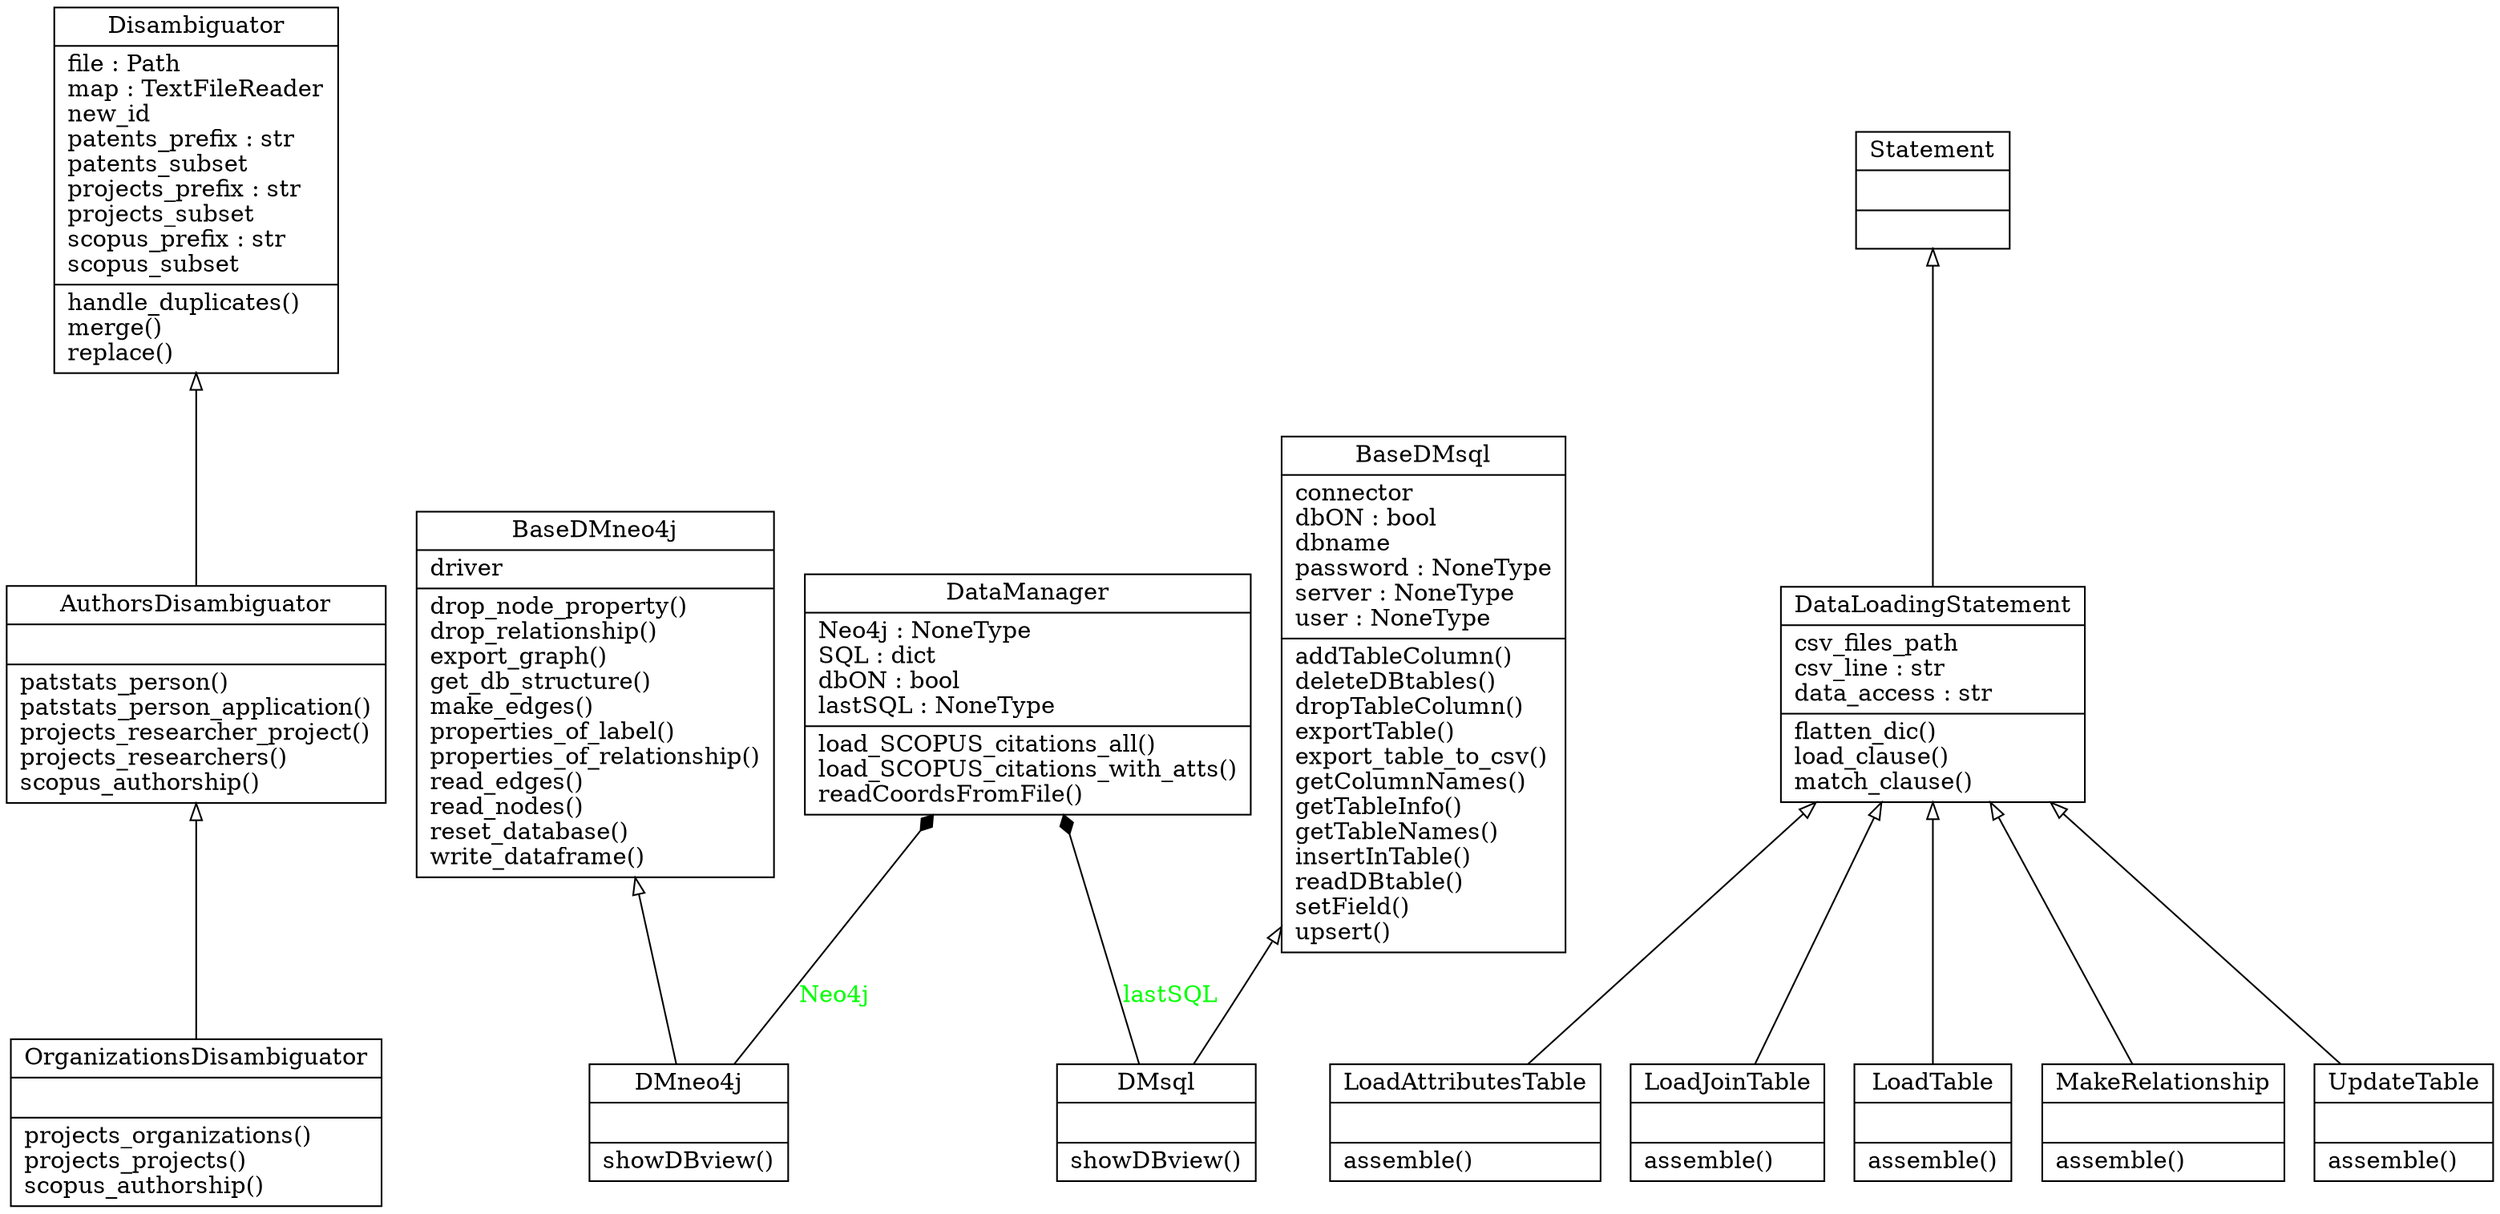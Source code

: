 digraph "classes" {
charset="utf-8"
rankdir=BT
"0" [label="{AuthorsDisambiguator|\l|patstats_person()\lpatstats_person_application()\lprojects_researcher_project()\lprojects_researchers()\lscopus_authorship()\l}", shape="record"];
"1" [label="{BaseDMneo4j|driver\l|drop_node_property()\ldrop_relationship()\lexport_graph()\lget_db_structure()\lmake_edges()\lproperties_of_label()\lproperties_of_relationship()\lread_edges()\lread_nodes()\lreset_database()\lwrite_dataframe()\l}", shape="record"];
"2" [label="{BaseDMsql|connector\ldbON : bool\ldbname\lpassword : NoneType\lserver : NoneType\luser : NoneType\l|addTableColumn()\ldeleteDBtables()\ldropTableColumn()\lexportTable()\lexport_table_to_csv()\lgetColumnNames()\lgetTableInfo()\lgetTableNames()\linsertInTable()\lreadDBtable()\lsetField()\lupsert()\l}", shape="record"];
"3" [label="{DMneo4j|\l|showDBview()\l}", shape="record"];
"4" [label="{DMsql|\l|showDBview()\l}", shape="record"];
"5" [label="{DataLoadingStatement|csv_files_path\lcsv_line : str\ldata_access : str\l|flatten_dic()\lload_clause()\lmatch_clause()\l}", shape="record"];
"6" [label="{DataManager|Neo4j : NoneType\lSQL : dict\ldbON : bool\llastSQL : NoneType\l|load_SCOPUS_citations_all()\lload_SCOPUS_citations_with_atts()\lreadCoordsFromFile()\l}", shape="record"];
"7" [label="{Disambiguator|file : Path\lmap : TextFileReader\lnew_id\lpatents_prefix : str\lpatents_subset\lprojects_prefix : str\lprojects_subset\lscopus_prefix : str\lscopus_subset\l|handle_duplicates()\lmerge()\lreplace()\l}", shape="record"];
"8" [label="{LoadAttributesTable|\l|assemble()\l}", shape="record"];
"9" [label="{LoadJoinTable|\l|assemble()\l}", shape="record"];
"10" [label="{LoadTable|\l|assemble()\l}", shape="record"];
"11" [label="{MakeRelationship|\l|assemble()\l}", shape="record"];
"12" [label="{OrganizationsDisambiguator|\l|projects_organizations()\lprojects_projects()\lscopus_authorship()\l}", shape="record"];
"13" [label="{Statement|\l|}", shape="record"];
"14" [label="{UpdateTable|\l|assemble()\l}", shape="record"];
"0" -> "7" [arrowhead="empty", arrowtail="none"];
"3" -> "1" [arrowhead="empty", arrowtail="none"];
"4" -> "2" [arrowhead="empty", arrowtail="none"];
"5" -> "13" [arrowhead="empty", arrowtail="none"];
"8" -> "5" [arrowhead="empty", arrowtail="none"];
"9" -> "5" [arrowhead="empty", arrowtail="none"];
"10" -> "5" [arrowhead="empty", arrowtail="none"];
"11" -> "5" [arrowhead="empty", arrowtail="none"];
"12" -> "0" [arrowhead="empty", arrowtail="none"];
"14" -> "5" [arrowhead="empty", arrowtail="none"];
"3" -> "6" [arrowhead="diamond", arrowtail="none", fontcolor="green", label="Neo4j", style="solid"];
"4" -> "6" [arrowhead="diamond", arrowtail="none", fontcolor="green", label="lastSQL", style="solid"];
}
